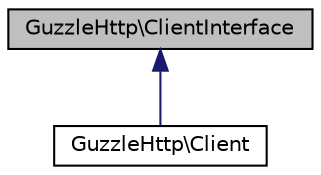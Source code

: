 digraph "GuzzleHttp\ClientInterface"
{
  edge [fontname="Helvetica",fontsize="10",labelfontname="Helvetica",labelfontsize="10"];
  node [fontname="Helvetica",fontsize="10",shape=record];
  Node0 [label="GuzzleHttp\\ClientInterface",height=0.2,width=0.4,color="black", fillcolor="grey75", style="filled", fontcolor="black"];
  Node0 -> Node1 [dir="back",color="midnightblue",fontsize="10",style="solid",fontname="Helvetica"];
  Node1 [label="GuzzleHttp\\Client",height=0.2,width=0.4,color="black", fillcolor="white", style="filled",URL="$classGuzzleHttp_1_1Client.html"];
}

